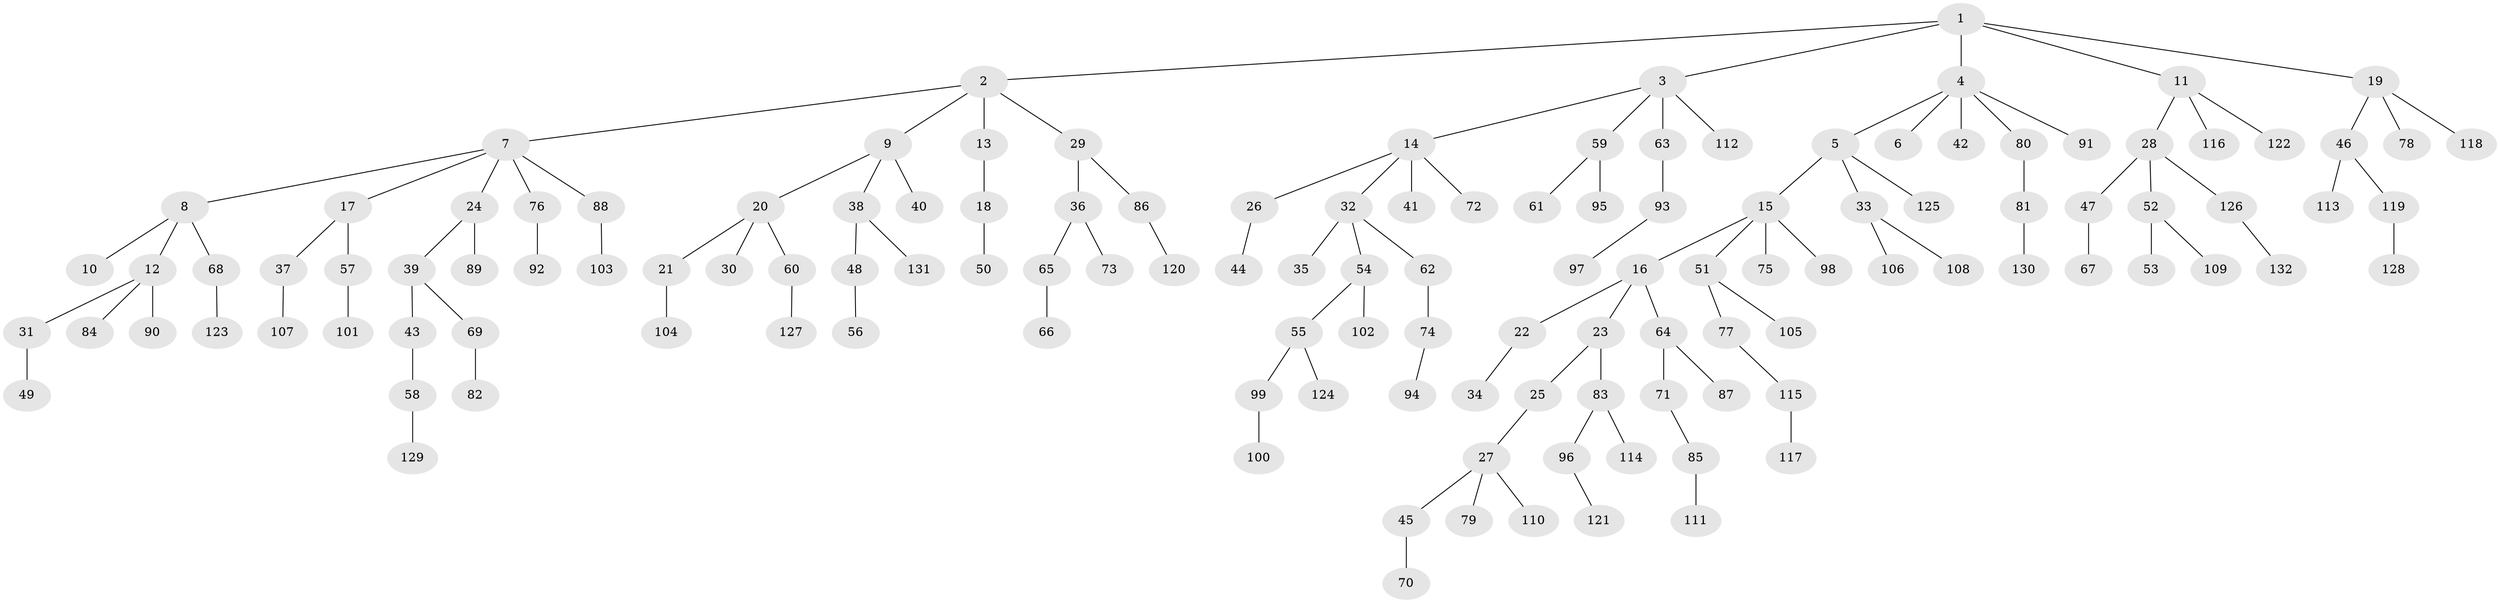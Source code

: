 // coarse degree distribution, {2: 0.25, 5: 0.043478260869565216, 3: 0.05434782608695652, 1: 0.6086956521739131, 7: 0.010869565217391304, 4: 0.021739130434782608, 30: 0.010869565217391304}
// Generated by graph-tools (version 1.1) at 2025/56/03/04/25 21:56:50]
// undirected, 132 vertices, 131 edges
graph export_dot {
graph [start="1"]
  node [color=gray90,style=filled];
  1;
  2;
  3;
  4;
  5;
  6;
  7;
  8;
  9;
  10;
  11;
  12;
  13;
  14;
  15;
  16;
  17;
  18;
  19;
  20;
  21;
  22;
  23;
  24;
  25;
  26;
  27;
  28;
  29;
  30;
  31;
  32;
  33;
  34;
  35;
  36;
  37;
  38;
  39;
  40;
  41;
  42;
  43;
  44;
  45;
  46;
  47;
  48;
  49;
  50;
  51;
  52;
  53;
  54;
  55;
  56;
  57;
  58;
  59;
  60;
  61;
  62;
  63;
  64;
  65;
  66;
  67;
  68;
  69;
  70;
  71;
  72;
  73;
  74;
  75;
  76;
  77;
  78;
  79;
  80;
  81;
  82;
  83;
  84;
  85;
  86;
  87;
  88;
  89;
  90;
  91;
  92;
  93;
  94;
  95;
  96;
  97;
  98;
  99;
  100;
  101;
  102;
  103;
  104;
  105;
  106;
  107;
  108;
  109;
  110;
  111;
  112;
  113;
  114;
  115;
  116;
  117;
  118;
  119;
  120;
  121;
  122;
  123;
  124;
  125;
  126;
  127;
  128;
  129;
  130;
  131;
  132;
  1 -- 2;
  1 -- 3;
  1 -- 4;
  1 -- 11;
  1 -- 19;
  2 -- 7;
  2 -- 9;
  2 -- 13;
  2 -- 29;
  3 -- 14;
  3 -- 59;
  3 -- 63;
  3 -- 112;
  4 -- 5;
  4 -- 6;
  4 -- 42;
  4 -- 80;
  4 -- 91;
  5 -- 15;
  5 -- 33;
  5 -- 125;
  7 -- 8;
  7 -- 17;
  7 -- 24;
  7 -- 76;
  7 -- 88;
  8 -- 10;
  8 -- 12;
  8 -- 68;
  9 -- 20;
  9 -- 38;
  9 -- 40;
  11 -- 28;
  11 -- 116;
  11 -- 122;
  12 -- 31;
  12 -- 84;
  12 -- 90;
  13 -- 18;
  14 -- 26;
  14 -- 32;
  14 -- 41;
  14 -- 72;
  15 -- 16;
  15 -- 51;
  15 -- 75;
  15 -- 98;
  16 -- 22;
  16 -- 23;
  16 -- 64;
  17 -- 37;
  17 -- 57;
  18 -- 50;
  19 -- 46;
  19 -- 78;
  19 -- 118;
  20 -- 21;
  20 -- 30;
  20 -- 60;
  21 -- 104;
  22 -- 34;
  23 -- 25;
  23 -- 83;
  24 -- 39;
  24 -- 89;
  25 -- 27;
  26 -- 44;
  27 -- 45;
  27 -- 79;
  27 -- 110;
  28 -- 47;
  28 -- 52;
  28 -- 126;
  29 -- 36;
  29 -- 86;
  31 -- 49;
  32 -- 35;
  32 -- 54;
  32 -- 62;
  33 -- 106;
  33 -- 108;
  36 -- 65;
  36 -- 73;
  37 -- 107;
  38 -- 48;
  38 -- 131;
  39 -- 43;
  39 -- 69;
  43 -- 58;
  45 -- 70;
  46 -- 113;
  46 -- 119;
  47 -- 67;
  48 -- 56;
  51 -- 77;
  51 -- 105;
  52 -- 53;
  52 -- 109;
  54 -- 55;
  54 -- 102;
  55 -- 99;
  55 -- 124;
  57 -- 101;
  58 -- 129;
  59 -- 61;
  59 -- 95;
  60 -- 127;
  62 -- 74;
  63 -- 93;
  64 -- 71;
  64 -- 87;
  65 -- 66;
  68 -- 123;
  69 -- 82;
  71 -- 85;
  74 -- 94;
  76 -- 92;
  77 -- 115;
  80 -- 81;
  81 -- 130;
  83 -- 96;
  83 -- 114;
  85 -- 111;
  86 -- 120;
  88 -- 103;
  93 -- 97;
  96 -- 121;
  99 -- 100;
  115 -- 117;
  119 -- 128;
  126 -- 132;
}
